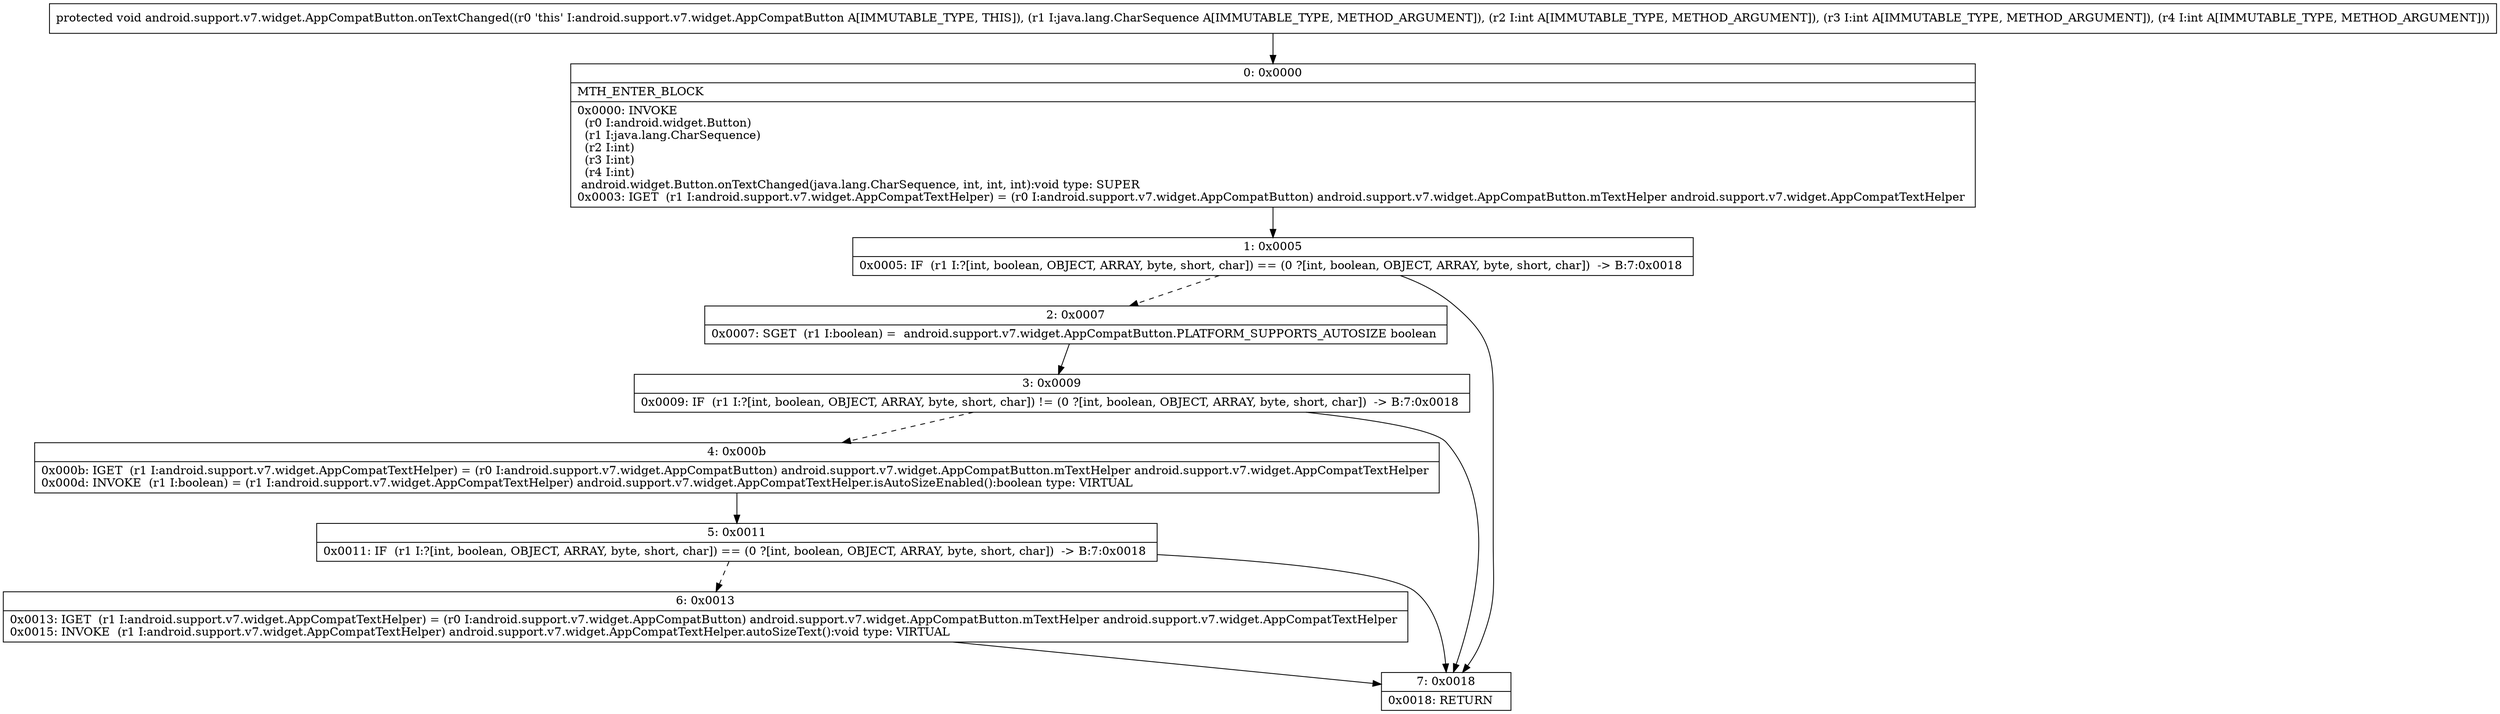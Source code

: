 digraph "CFG forandroid.support.v7.widget.AppCompatButton.onTextChanged(Ljava\/lang\/CharSequence;III)V" {
Node_0 [shape=record,label="{0\:\ 0x0000|MTH_ENTER_BLOCK\l|0x0000: INVOKE  \l  (r0 I:android.widget.Button)\l  (r1 I:java.lang.CharSequence)\l  (r2 I:int)\l  (r3 I:int)\l  (r4 I:int)\l android.widget.Button.onTextChanged(java.lang.CharSequence, int, int, int):void type: SUPER \l0x0003: IGET  (r1 I:android.support.v7.widget.AppCompatTextHelper) = (r0 I:android.support.v7.widget.AppCompatButton) android.support.v7.widget.AppCompatButton.mTextHelper android.support.v7.widget.AppCompatTextHelper \l}"];
Node_1 [shape=record,label="{1\:\ 0x0005|0x0005: IF  (r1 I:?[int, boolean, OBJECT, ARRAY, byte, short, char]) == (0 ?[int, boolean, OBJECT, ARRAY, byte, short, char])  \-\> B:7:0x0018 \l}"];
Node_2 [shape=record,label="{2\:\ 0x0007|0x0007: SGET  (r1 I:boolean) =  android.support.v7.widget.AppCompatButton.PLATFORM_SUPPORTS_AUTOSIZE boolean \l}"];
Node_3 [shape=record,label="{3\:\ 0x0009|0x0009: IF  (r1 I:?[int, boolean, OBJECT, ARRAY, byte, short, char]) != (0 ?[int, boolean, OBJECT, ARRAY, byte, short, char])  \-\> B:7:0x0018 \l}"];
Node_4 [shape=record,label="{4\:\ 0x000b|0x000b: IGET  (r1 I:android.support.v7.widget.AppCompatTextHelper) = (r0 I:android.support.v7.widget.AppCompatButton) android.support.v7.widget.AppCompatButton.mTextHelper android.support.v7.widget.AppCompatTextHelper \l0x000d: INVOKE  (r1 I:boolean) = (r1 I:android.support.v7.widget.AppCompatTextHelper) android.support.v7.widget.AppCompatTextHelper.isAutoSizeEnabled():boolean type: VIRTUAL \l}"];
Node_5 [shape=record,label="{5\:\ 0x0011|0x0011: IF  (r1 I:?[int, boolean, OBJECT, ARRAY, byte, short, char]) == (0 ?[int, boolean, OBJECT, ARRAY, byte, short, char])  \-\> B:7:0x0018 \l}"];
Node_6 [shape=record,label="{6\:\ 0x0013|0x0013: IGET  (r1 I:android.support.v7.widget.AppCompatTextHelper) = (r0 I:android.support.v7.widget.AppCompatButton) android.support.v7.widget.AppCompatButton.mTextHelper android.support.v7.widget.AppCompatTextHelper \l0x0015: INVOKE  (r1 I:android.support.v7.widget.AppCompatTextHelper) android.support.v7.widget.AppCompatTextHelper.autoSizeText():void type: VIRTUAL \l}"];
Node_7 [shape=record,label="{7\:\ 0x0018|0x0018: RETURN   \l}"];
MethodNode[shape=record,label="{protected void android.support.v7.widget.AppCompatButton.onTextChanged((r0 'this' I:android.support.v7.widget.AppCompatButton A[IMMUTABLE_TYPE, THIS]), (r1 I:java.lang.CharSequence A[IMMUTABLE_TYPE, METHOD_ARGUMENT]), (r2 I:int A[IMMUTABLE_TYPE, METHOD_ARGUMENT]), (r3 I:int A[IMMUTABLE_TYPE, METHOD_ARGUMENT]), (r4 I:int A[IMMUTABLE_TYPE, METHOD_ARGUMENT])) }"];
MethodNode -> Node_0;
Node_0 -> Node_1;
Node_1 -> Node_2[style=dashed];
Node_1 -> Node_7;
Node_2 -> Node_3;
Node_3 -> Node_4[style=dashed];
Node_3 -> Node_7;
Node_4 -> Node_5;
Node_5 -> Node_6[style=dashed];
Node_5 -> Node_7;
Node_6 -> Node_7;
}

